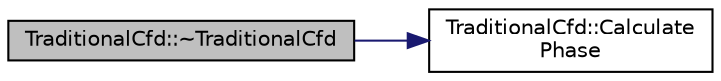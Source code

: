 digraph "TraditionalCfd::~TraditionalCfd"
{
  edge [fontname="Helvetica",fontsize="10",labelfontname="Helvetica",labelfontsize="10"];
  node [fontname="Helvetica",fontsize="10",shape=record];
  rankdir="LR";
  Node1 [label="TraditionalCfd::~TraditionalCfd",height=0.2,width=0.4,color="black", fillcolor="grey75", style="filled", fontcolor="black"];
  Node1 -> Node2 [color="midnightblue",fontsize="10",style="solid",fontname="Helvetica"];
  Node2 [label="TraditionalCfd::Calculate\lPhase",height=0.2,width=0.4,color="black", fillcolor="white", style="filled",URL="$d4/d35/class_traditional_cfd.html#a696028e4a056839411a8b9acc8d042fe"];
}
